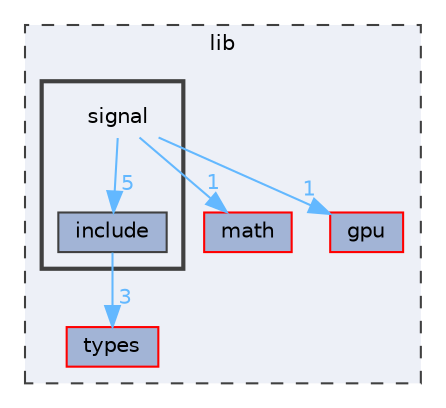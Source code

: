 digraph "lib/signal"
{
 // LATEX_PDF_SIZE
  bgcolor="transparent";
  edge [fontname=Helvetica,fontsize=10,labelfontname=Helvetica,labelfontsize=10];
  node [fontname=Helvetica,fontsize=10,shape=box,height=0.2,width=0.4];
  compound=true
  subgraph clusterdir_97aefd0d527b934f1d99a682da8fe6a9 {
    graph [ bgcolor="#edf0f7", pencolor="grey25", label="lib", fontname=Helvetica,fontsize=10 style="filled,dashed", URL="dir_97aefd0d527b934f1d99a682da8fe6a9.html",tooltip=""]
  dir_a36354df93aef5eec904487b77fa4fab [label="math", fillcolor="#a2b4d6", color="red", style="filled", URL="dir_a36354df93aef5eec904487b77fa4fab.html",tooltip=""];
  dir_b435b034dd8bd1dd5023912936717b85 [label="gpu", fillcolor="#a2b4d6", color="red", style="filled", URL="dir_b435b034dd8bd1dd5023912936717b85.html",tooltip=""];
  dir_560694f03ee5bf1136d79e4f1ca1ca37 [label="types", fillcolor="#a2b4d6", color="red", style="filled", URL="dir_560694f03ee5bf1136d79e4f1ca1ca37.html",tooltip=""];
  subgraph clusterdir_85595cb542db97c92303133db6d9ba0a {
    graph [ bgcolor="#edf0f7", pencolor="grey25", label="", fontname=Helvetica,fontsize=10 style="filled,bold", URL="dir_85595cb542db97c92303133db6d9ba0a.html",tooltip=""]
    dir_85595cb542db97c92303133db6d9ba0a [shape=plaintext, label="signal"];
  dir_ce9793416a06fc10dc2fdb3e3d7ba24b [label="include", fillcolor="#a2b4d6", color="grey25", style="filled", URL="dir_ce9793416a06fc10dc2fdb3e3d7ba24b.html",tooltip=""];
  }
  }
  dir_85595cb542db97c92303133db6d9ba0a->dir_a36354df93aef5eec904487b77fa4fab [headlabel="1", labeldistance=1.5 headhref="dir_000025_000023.html" color="steelblue1" fontcolor="steelblue1"];
  dir_85595cb542db97c92303133db6d9ba0a->dir_b435b034dd8bd1dd5023912936717b85 [headlabel="1", labeldistance=1.5 headhref="dir_000025_000013.html" color="steelblue1" fontcolor="steelblue1"];
  dir_85595cb542db97c92303133db6d9ba0a->dir_ce9793416a06fc10dc2fdb3e3d7ba24b [headlabel="5", labeldistance=1.5 headhref="dir_000025_000020.html" color="steelblue1" fontcolor="steelblue1"];
  dir_ce9793416a06fc10dc2fdb3e3d7ba24b->dir_560694f03ee5bf1136d79e4f1ca1ca37 [headlabel="3", labeldistance=1.5 headhref="dir_000020_000028.html" color="steelblue1" fontcolor="steelblue1"];
}
